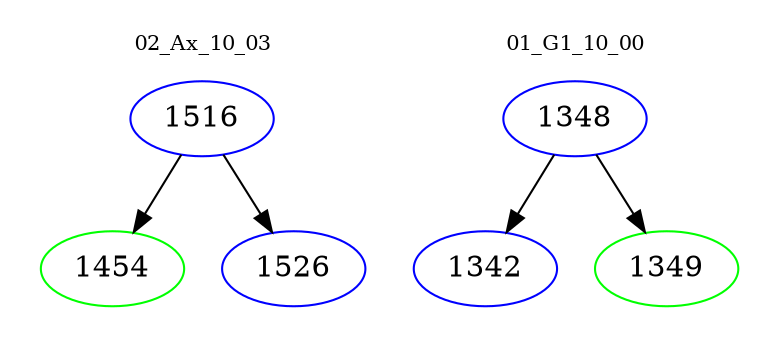 digraph{
subgraph cluster_0 {
color = white
label = "02_Ax_10_03";
fontsize=10;
T0_1516 [label="1516", color="blue"]
T0_1516 -> T0_1454 [color="black"]
T0_1454 [label="1454", color="green"]
T0_1516 -> T0_1526 [color="black"]
T0_1526 [label="1526", color="blue"]
}
subgraph cluster_1 {
color = white
label = "01_G1_10_00";
fontsize=10;
T1_1348 [label="1348", color="blue"]
T1_1348 -> T1_1342 [color="black"]
T1_1342 [label="1342", color="blue"]
T1_1348 -> T1_1349 [color="black"]
T1_1349 [label="1349", color="green"]
}
}
